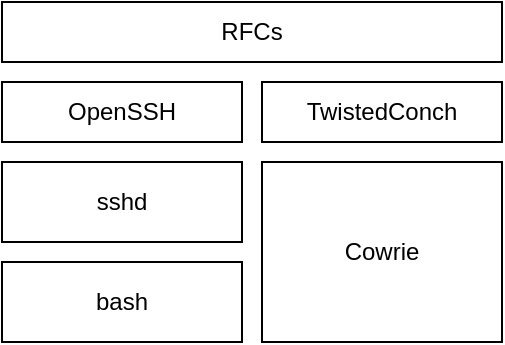 <mxfile version="15.7.3" type="device"><diagram id="A66-Y7Fqh9m_OgenxyxK" name="Page-1"><mxGraphModel dx="698" dy="638" grid="1" gridSize="10" guides="1" tooltips="1" connect="1" arrows="1" fold="1" page="1" pageScale="1" pageWidth="850" pageHeight="1100" math="0" shadow="0"><root><mxCell id="0"/><mxCell id="1" parent="0"/><mxCell id="GrQp3b_SHtHUn3eJ26M0-1" value="TwistedConch" style="rounded=0;whiteSpace=wrap;html=1;" vertex="1" parent="1"><mxGeometry x="520" y="200" width="120" height="30" as="geometry"/></mxCell><mxCell id="GrQp3b_SHtHUn3eJ26M0-2" value="Cowrie" style="rounded=0;whiteSpace=wrap;html=1;" vertex="1" parent="1"><mxGeometry x="520" y="240" width="120" height="90" as="geometry"/></mxCell><mxCell id="GrQp3b_SHtHUn3eJ26M0-3" value="OpenSSH" style="rounded=0;whiteSpace=wrap;html=1;" vertex="1" parent="1"><mxGeometry x="390" y="200" width="120" height="30" as="geometry"/></mxCell><mxCell id="GrQp3b_SHtHUn3eJ26M0-4" value="sshd" style="rounded=0;whiteSpace=wrap;html=1;" vertex="1" parent="1"><mxGeometry x="390" y="240" width="120" height="40" as="geometry"/></mxCell><mxCell id="GrQp3b_SHtHUn3eJ26M0-5" value="bash" style="rounded=0;whiteSpace=wrap;html=1;" vertex="1" parent="1"><mxGeometry x="390" y="290" width="120" height="40" as="geometry"/></mxCell><mxCell id="GrQp3b_SHtHUn3eJ26M0-6" value="RFCs" style="rounded=0;whiteSpace=wrap;html=1;" vertex="1" parent="1"><mxGeometry x="390" y="160" width="250" height="30" as="geometry"/></mxCell></root></mxGraphModel></diagram></mxfile>